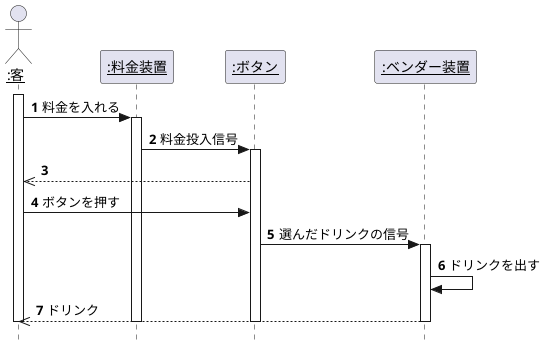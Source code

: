 @startuml  
hide footbox
autonumber 
skinparam style strictuml

actor "<u>:客</u>" as customer
participant "<u>:料金装置</u>" as price
participant "<u>:ボタン</u>" as button
participant "<u>:ベンダー装置</u>" as vendor

activate customer
    customer -> price : 料金を入れる
    activate price
    price -> button : 料金投入信号
        activate button
        button -->> customer
        customer -> button : ボタンを押す
        button -> vendor : 選んだドリンクの信号
            activate vendor
                vendor -> vendor : ドリンクを出す
                vendor -->> customer : ドリンク
            deactivate vendor
        deactivate button
    deactivate price
    
deactivate customer
@enduml